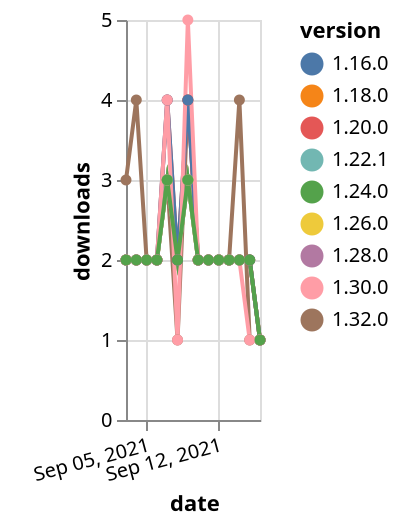 {"$schema": "https://vega.github.io/schema/vega-lite/v5.json", "description": "A simple bar chart with embedded data.", "data": {"values": [{"date": "2021-09-03", "total": 2669, "delta": 2, "version": "1.18.0"}, {"date": "2021-09-04", "total": 2671, "delta": 2, "version": "1.18.0"}, {"date": "2021-09-05", "total": 2673, "delta": 2, "version": "1.18.0"}, {"date": "2021-09-06", "total": 2675, "delta": 2, "version": "1.18.0"}, {"date": "2021-09-07", "total": 2678, "delta": 3, "version": "1.18.0"}, {"date": "2021-09-08", "total": 2680, "delta": 2, "version": "1.18.0"}, {"date": "2021-09-09", "total": 2683, "delta": 3, "version": "1.18.0"}, {"date": "2021-09-10", "total": 2685, "delta": 2, "version": "1.18.0"}, {"date": "2021-09-11", "total": 2687, "delta": 2, "version": "1.18.0"}, {"date": "2021-09-12", "total": 2689, "delta": 2, "version": "1.18.0"}, {"date": "2021-09-13", "total": 2691, "delta": 2, "version": "1.18.0"}, {"date": "2021-09-14", "total": 2693, "delta": 2, "version": "1.18.0"}, {"date": "2021-09-15", "total": 2695, "delta": 2, "version": "1.18.0"}, {"date": "2021-09-16", "total": 2696, "delta": 1, "version": "1.18.0"}, {"date": "2021-09-03", "total": 241, "delta": 3, "version": "1.32.0"}, {"date": "2021-09-04", "total": 245, "delta": 4, "version": "1.32.0"}, {"date": "2021-09-05", "total": 247, "delta": 2, "version": "1.32.0"}, {"date": "2021-09-06", "total": 249, "delta": 2, "version": "1.32.0"}, {"date": "2021-09-07", "total": 252, "delta": 3, "version": "1.32.0"}, {"date": "2021-09-08", "total": 253, "delta": 1, "version": "1.32.0"}, {"date": "2021-09-09", "total": 257, "delta": 4, "version": "1.32.0"}, {"date": "2021-09-10", "total": 259, "delta": 2, "version": "1.32.0"}, {"date": "2021-09-11", "total": 261, "delta": 2, "version": "1.32.0"}, {"date": "2021-09-12", "total": 263, "delta": 2, "version": "1.32.0"}, {"date": "2021-09-13", "total": 265, "delta": 2, "version": "1.32.0"}, {"date": "2021-09-14", "total": 269, "delta": 4, "version": "1.32.0"}, {"date": "2021-09-15", "total": 270, "delta": 1, "version": "1.32.0"}, {"date": "2021-09-16", "total": 271, "delta": 1, "version": "1.32.0"}, {"date": "2021-09-03", "total": 1023, "delta": 2, "version": "1.28.0"}, {"date": "2021-09-04", "total": 1025, "delta": 2, "version": "1.28.0"}, {"date": "2021-09-05", "total": 1027, "delta": 2, "version": "1.28.0"}, {"date": "2021-09-06", "total": 1029, "delta": 2, "version": "1.28.0"}, {"date": "2021-09-07", "total": 1032, "delta": 3, "version": "1.28.0"}, {"date": "2021-09-08", "total": 1034, "delta": 2, "version": "1.28.0"}, {"date": "2021-09-09", "total": 1037, "delta": 3, "version": "1.28.0"}, {"date": "2021-09-10", "total": 1039, "delta": 2, "version": "1.28.0"}, {"date": "2021-09-11", "total": 1041, "delta": 2, "version": "1.28.0"}, {"date": "2021-09-12", "total": 1043, "delta": 2, "version": "1.28.0"}, {"date": "2021-09-13", "total": 1045, "delta": 2, "version": "1.28.0"}, {"date": "2021-09-14", "total": 1047, "delta": 2, "version": "1.28.0"}, {"date": "2021-09-15", "total": 1049, "delta": 2, "version": "1.28.0"}, {"date": "2021-09-16", "total": 1050, "delta": 1, "version": "1.28.0"}, {"date": "2021-09-03", "total": 1492, "delta": 2, "version": "1.26.0"}, {"date": "2021-09-04", "total": 1494, "delta": 2, "version": "1.26.0"}, {"date": "2021-09-05", "total": 1496, "delta": 2, "version": "1.26.0"}, {"date": "2021-09-06", "total": 1498, "delta": 2, "version": "1.26.0"}, {"date": "2021-09-07", "total": 1501, "delta": 3, "version": "1.26.0"}, {"date": "2021-09-08", "total": 1503, "delta": 2, "version": "1.26.0"}, {"date": "2021-09-09", "total": 1506, "delta": 3, "version": "1.26.0"}, {"date": "2021-09-10", "total": 1508, "delta": 2, "version": "1.26.0"}, {"date": "2021-09-11", "total": 1510, "delta": 2, "version": "1.26.0"}, {"date": "2021-09-12", "total": 1512, "delta": 2, "version": "1.26.0"}, {"date": "2021-09-13", "total": 1514, "delta": 2, "version": "1.26.0"}, {"date": "2021-09-14", "total": 1516, "delta": 2, "version": "1.26.0"}, {"date": "2021-09-15", "total": 1518, "delta": 2, "version": "1.26.0"}, {"date": "2021-09-16", "total": 1519, "delta": 1, "version": "1.26.0"}, {"date": "2021-09-03", "total": 2072, "delta": 2, "version": "1.22.1"}, {"date": "2021-09-04", "total": 2074, "delta": 2, "version": "1.22.1"}, {"date": "2021-09-05", "total": 2076, "delta": 2, "version": "1.22.1"}, {"date": "2021-09-06", "total": 2078, "delta": 2, "version": "1.22.1"}, {"date": "2021-09-07", "total": 2081, "delta": 3, "version": "1.22.1"}, {"date": "2021-09-08", "total": 2083, "delta": 2, "version": "1.22.1"}, {"date": "2021-09-09", "total": 2086, "delta": 3, "version": "1.22.1"}, {"date": "2021-09-10", "total": 2088, "delta": 2, "version": "1.22.1"}, {"date": "2021-09-11", "total": 2090, "delta": 2, "version": "1.22.1"}, {"date": "2021-09-12", "total": 2092, "delta": 2, "version": "1.22.1"}, {"date": "2021-09-13", "total": 2094, "delta": 2, "version": "1.22.1"}, {"date": "2021-09-14", "total": 2096, "delta": 2, "version": "1.22.1"}, {"date": "2021-09-15", "total": 2098, "delta": 2, "version": "1.22.1"}, {"date": "2021-09-16", "total": 2099, "delta": 1, "version": "1.22.1"}, {"date": "2021-09-03", "total": 2480, "delta": 2, "version": "1.20.0"}, {"date": "2021-09-04", "total": 2482, "delta": 2, "version": "1.20.0"}, {"date": "2021-09-05", "total": 2484, "delta": 2, "version": "1.20.0"}, {"date": "2021-09-06", "total": 2486, "delta": 2, "version": "1.20.0"}, {"date": "2021-09-07", "total": 2490, "delta": 4, "version": "1.20.0"}, {"date": "2021-09-08", "total": 2492, "delta": 2, "version": "1.20.0"}, {"date": "2021-09-09", "total": 2496, "delta": 4, "version": "1.20.0"}, {"date": "2021-09-10", "total": 2498, "delta": 2, "version": "1.20.0"}, {"date": "2021-09-11", "total": 2500, "delta": 2, "version": "1.20.0"}, {"date": "2021-09-12", "total": 2502, "delta": 2, "version": "1.20.0"}, {"date": "2021-09-13", "total": 2504, "delta": 2, "version": "1.20.0"}, {"date": "2021-09-14", "total": 2506, "delta": 2, "version": "1.20.0"}, {"date": "2021-09-15", "total": 2508, "delta": 2, "version": "1.20.0"}, {"date": "2021-09-16", "total": 2509, "delta": 1, "version": "1.20.0"}, {"date": "2021-09-03", "total": 3121, "delta": 2, "version": "1.16.0"}, {"date": "2021-09-04", "total": 3123, "delta": 2, "version": "1.16.0"}, {"date": "2021-09-05", "total": 3125, "delta": 2, "version": "1.16.0"}, {"date": "2021-09-06", "total": 3127, "delta": 2, "version": "1.16.0"}, {"date": "2021-09-07", "total": 3131, "delta": 4, "version": "1.16.0"}, {"date": "2021-09-08", "total": 3133, "delta": 2, "version": "1.16.0"}, {"date": "2021-09-09", "total": 3137, "delta": 4, "version": "1.16.0"}, {"date": "2021-09-10", "total": 3139, "delta": 2, "version": "1.16.0"}, {"date": "2021-09-11", "total": 3141, "delta": 2, "version": "1.16.0"}, {"date": "2021-09-12", "total": 3143, "delta": 2, "version": "1.16.0"}, {"date": "2021-09-13", "total": 3145, "delta": 2, "version": "1.16.0"}, {"date": "2021-09-14", "total": 3147, "delta": 2, "version": "1.16.0"}, {"date": "2021-09-15", "total": 3149, "delta": 2, "version": "1.16.0"}, {"date": "2021-09-16", "total": 3150, "delta": 1, "version": "1.16.0"}, {"date": "2021-09-03", "total": 730, "delta": 2, "version": "1.30.0"}, {"date": "2021-09-04", "total": 732, "delta": 2, "version": "1.30.0"}, {"date": "2021-09-05", "total": 734, "delta": 2, "version": "1.30.0"}, {"date": "2021-09-06", "total": 736, "delta": 2, "version": "1.30.0"}, {"date": "2021-09-07", "total": 740, "delta": 4, "version": "1.30.0"}, {"date": "2021-09-08", "total": 741, "delta": 1, "version": "1.30.0"}, {"date": "2021-09-09", "total": 746, "delta": 5, "version": "1.30.0"}, {"date": "2021-09-10", "total": 748, "delta": 2, "version": "1.30.0"}, {"date": "2021-09-11", "total": 750, "delta": 2, "version": "1.30.0"}, {"date": "2021-09-12", "total": 752, "delta": 2, "version": "1.30.0"}, {"date": "2021-09-13", "total": 754, "delta": 2, "version": "1.30.0"}, {"date": "2021-09-14", "total": 756, "delta": 2, "version": "1.30.0"}, {"date": "2021-09-15", "total": 757, "delta": 1, "version": "1.30.0"}, {"date": "2021-09-16", "total": 758, "delta": 1, "version": "1.30.0"}, {"date": "2021-09-03", "total": 1686, "delta": 2, "version": "1.24.0"}, {"date": "2021-09-04", "total": 1688, "delta": 2, "version": "1.24.0"}, {"date": "2021-09-05", "total": 1690, "delta": 2, "version": "1.24.0"}, {"date": "2021-09-06", "total": 1692, "delta": 2, "version": "1.24.0"}, {"date": "2021-09-07", "total": 1695, "delta": 3, "version": "1.24.0"}, {"date": "2021-09-08", "total": 1697, "delta": 2, "version": "1.24.0"}, {"date": "2021-09-09", "total": 1700, "delta": 3, "version": "1.24.0"}, {"date": "2021-09-10", "total": 1702, "delta": 2, "version": "1.24.0"}, {"date": "2021-09-11", "total": 1704, "delta": 2, "version": "1.24.0"}, {"date": "2021-09-12", "total": 1706, "delta": 2, "version": "1.24.0"}, {"date": "2021-09-13", "total": 1708, "delta": 2, "version": "1.24.0"}, {"date": "2021-09-14", "total": 1710, "delta": 2, "version": "1.24.0"}, {"date": "2021-09-15", "total": 1712, "delta": 2, "version": "1.24.0"}, {"date": "2021-09-16", "total": 1713, "delta": 1, "version": "1.24.0"}]}, "width": "container", "mark": {"type": "line", "point": {"filled": true}}, "encoding": {"x": {"field": "date", "type": "temporal", "timeUnit": "yearmonthdate", "title": "date", "axis": {"labelAngle": -15}}, "y": {"field": "delta", "type": "quantitative", "title": "downloads"}, "color": {"field": "version", "type": "nominal"}, "tooltip": {"field": "delta"}}}